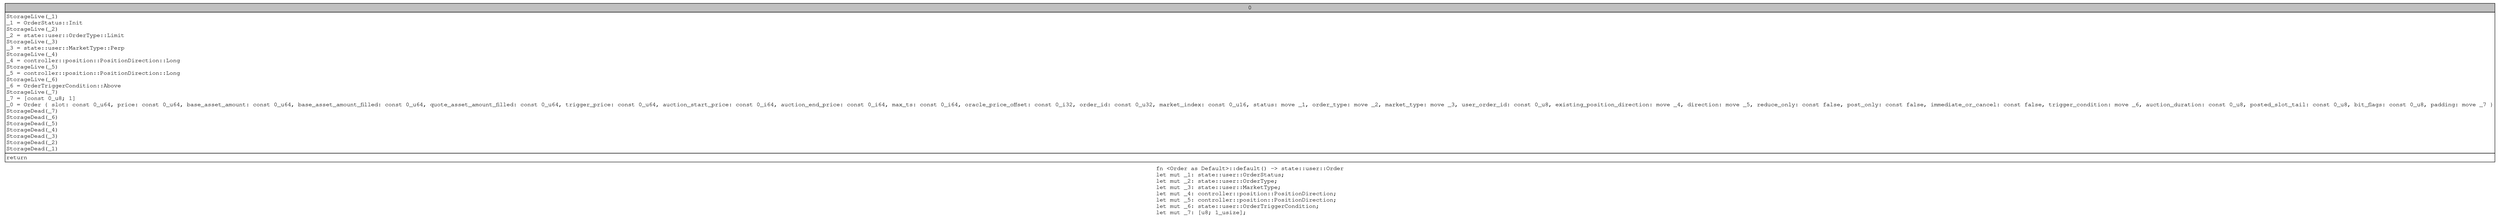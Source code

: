 digraph Mir_0_4400 {
    graph [fontname="Courier, monospace"];
    node [fontname="Courier, monospace"];
    edge [fontname="Courier, monospace"];
    label=<fn &lt;Order as Default&gt;::default() -&gt; state::user::Order<br align="left"/>let mut _1: state::user::OrderStatus;<br align="left"/>let mut _2: state::user::OrderType;<br align="left"/>let mut _3: state::user::MarketType;<br align="left"/>let mut _4: controller::position::PositionDirection;<br align="left"/>let mut _5: controller::position::PositionDirection;<br align="left"/>let mut _6: state::user::OrderTriggerCondition;<br align="left"/>let mut _7: [u8; 1_usize];<br align="left"/>>;
    bb0__0_4400 [shape="none", label=<<table border="0" cellborder="1" cellspacing="0"><tr><td bgcolor="gray" align="center" colspan="1">0</td></tr><tr><td align="left" balign="left">StorageLive(_1)<br/>_1 = OrderStatus::Init<br/>StorageLive(_2)<br/>_2 = state::user::OrderType::Limit<br/>StorageLive(_3)<br/>_3 = state::user::MarketType::Perp<br/>StorageLive(_4)<br/>_4 = controller::position::PositionDirection::Long<br/>StorageLive(_5)<br/>_5 = controller::position::PositionDirection::Long<br/>StorageLive(_6)<br/>_6 = OrderTriggerCondition::Above<br/>StorageLive(_7)<br/>_7 = [const 0_u8; 1]<br/>_0 = Order { slot: const 0_u64, price: const 0_u64, base_asset_amount: const 0_u64, base_asset_amount_filled: const 0_u64, quote_asset_amount_filled: const 0_u64, trigger_price: const 0_u64, auction_start_price: const 0_i64, auction_end_price: const 0_i64, max_ts: const 0_i64, oracle_price_offset: const 0_i32, order_id: const 0_u32, market_index: const 0_u16, status: move _1, order_type: move _2, market_type: move _3, user_order_id: const 0_u8, existing_position_direction: move _4, direction: move _5, reduce_only: const false, post_only: const false, immediate_or_cancel: const false, trigger_condition: move _6, auction_duration: const 0_u8, posted_slot_tail: const 0_u8, bit_flags: const 0_u8, padding: move _7 }<br/>StorageDead(_7)<br/>StorageDead(_6)<br/>StorageDead(_5)<br/>StorageDead(_4)<br/>StorageDead(_3)<br/>StorageDead(_2)<br/>StorageDead(_1)<br/></td></tr><tr><td align="left">return</td></tr></table>>];
}
